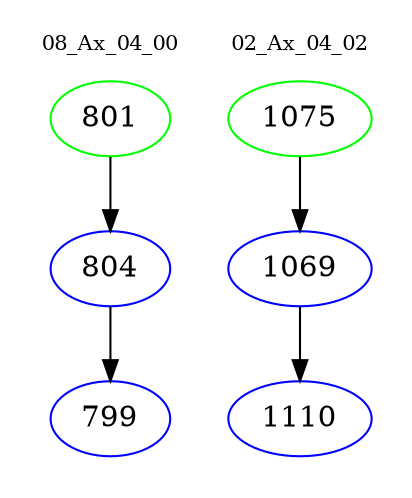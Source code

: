 digraph{
subgraph cluster_0 {
color = white
label = "08_Ax_04_00";
fontsize=10;
T0_801 [label="801", color="green"]
T0_801 -> T0_804 [color="black"]
T0_804 [label="804", color="blue"]
T0_804 -> T0_799 [color="black"]
T0_799 [label="799", color="blue"]
}
subgraph cluster_1 {
color = white
label = "02_Ax_04_02";
fontsize=10;
T1_1075 [label="1075", color="green"]
T1_1075 -> T1_1069 [color="black"]
T1_1069 [label="1069", color="blue"]
T1_1069 -> T1_1110 [color="black"]
T1_1110 [label="1110", color="blue"]
}
}
